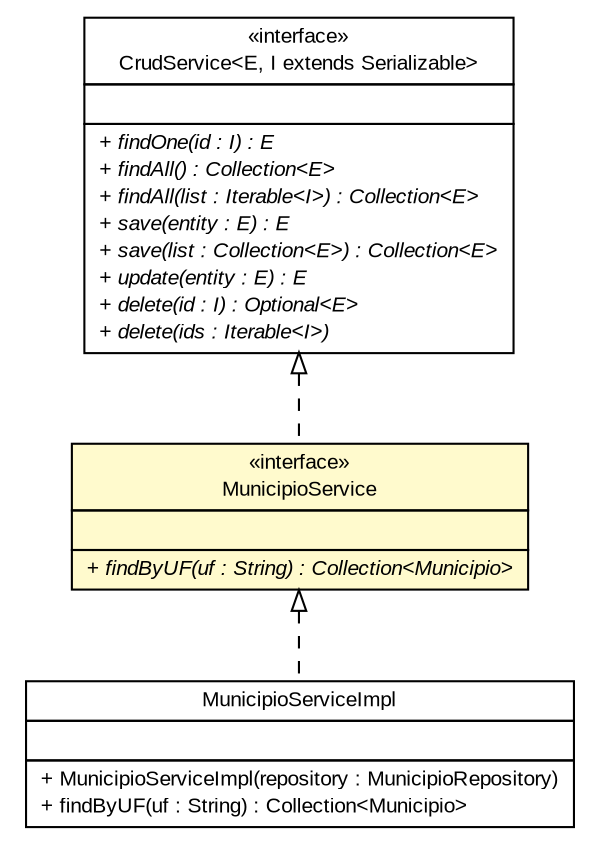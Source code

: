 #!/usr/local/bin/dot
#
# Class diagram 
# Generated by UMLGraph version R5_6 (http://www.umlgraph.org/)
#

digraph G {
	edge [fontname="arial",fontsize=10,labelfontname="arial",labelfontsize=10];
	node [fontname="arial",fontsize=10,shape=plaintext];
	nodesep=0.25;
	ranksep=0.5;
	// br.gov.to.sefaz.business.service.CrudService<E, I extends java.io.Serializable>
	c120212 [label=<<table title="br.gov.to.sefaz.business.service.CrudService" border="0" cellborder="1" cellspacing="0" cellpadding="2" port="p" href="../../../business/service/CrudService.html">
		<tr><td><table border="0" cellspacing="0" cellpadding="1">
<tr><td align="center" balign="center"> &#171;interface&#187; </td></tr>
<tr><td align="center" balign="center"> CrudService&lt;E, I extends Serializable&gt; </td></tr>
		</table></td></tr>
		<tr><td><table border="0" cellspacing="0" cellpadding="1">
<tr><td align="left" balign="left">  </td></tr>
		</table></td></tr>
		<tr><td><table border="0" cellspacing="0" cellpadding="1">
<tr><td align="left" balign="left"><font face="arial italic" point-size="10.0"> + findOne(id : I) : E </font></td></tr>
<tr><td align="left" balign="left"><font face="arial italic" point-size="10.0"> + findAll() : Collection&lt;E&gt; </font></td></tr>
<tr><td align="left" balign="left"><font face="arial italic" point-size="10.0"> + findAll(list : Iterable&lt;I&gt;) : Collection&lt;E&gt; </font></td></tr>
<tr><td align="left" balign="left"><font face="arial italic" point-size="10.0"> + save(entity : E) : E </font></td></tr>
<tr><td align="left" balign="left"><font face="arial italic" point-size="10.0"> + save(list : Collection&lt;E&gt;) : Collection&lt;E&gt; </font></td></tr>
<tr><td align="left" balign="left"><font face="arial italic" point-size="10.0"> + update(entity : E) : E </font></td></tr>
<tr><td align="left" balign="left"><font face="arial italic" point-size="10.0"> + delete(id : I) : Optional&lt;E&gt; </font></td></tr>
<tr><td align="left" balign="left"><font face="arial italic" point-size="10.0"> + delete(ids : Iterable&lt;I&gt;) </font></td></tr>
		</table></td></tr>
		</table>>, URL="../../../business/service/CrudService.html", fontname="arial", fontcolor="black", fontsize=10.0];
	// br.gov.to.sefaz.cat.business.service.MunicipioService
	c120370 [label=<<table title="br.gov.to.sefaz.cat.business.service.MunicipioService" border="0" cellborder="1" cellspacing="0" cellpadding="2" port="p" bgcolor="lemonChiffon" href="./MunicipioService.html">
		<tr><td><table border="0" cellspacing="0" cellpadding="1">
<tr><td align="center" balign="center"> &#171;interface&#187; </td></tr>
<tr><td align="center" balign="center"> MunicipioService </td></tr>
		</table></td></tr>
		<tr><td><table border="0" cellspacing="0" cellpadding="1">
<tr><td align="left" balign="left">  </td></tr>
		</table></td></tr>
		<tr><td><table border="0" cellspacing="0" cellpadding="1">
<tr><td align="left" balign="left"><font face="arial italic" point-size="10.0"> + findByUF(uf : String) : Collection&lt;Municipio&gt; </font></td></tr>
		</table></td></tr>
		</table>>, URL="./MunicipioService.html", fontname="arial", fontcolor="black", fontsize=10.0];
	// br.gov.to.sefaz.cat.business.service.impl.MunicipioServiceImpl
	c120373 [label=<<table title="br.gov.to.sefaz.cat.business.service.impl.MunicipioServiceImpl" border="0" cellborder="1" cellspacing="0" cellpadding="2" port="p" href="./impl/MunicipioServiceImpl.html">
		<tr><td><table border="0" cellspacing="0" cellpadding="1">
<tr><td align="center" balign="center"> MunicipioServiceImpl </td></tr>
		</table></td></tr>
		<tr><td><table border="0" cellspacing="0" cellpadding="1">
<tr><td align="left" balign="left">  </td></tr>
		</table></td></tr>
		<tr><td><table border="0" cellspacing="0" cellpadding="1">
<tr><td align="left" balign="left"> + MunicipioServiceImpl(repository : MunicipioRepository) </td></tr>
<tr><td align="left" balign="left"> + findByUF(uf : String) : Collection&lt;Municipio&gt; </td></tr>
		</table></td></tr>
		</table>>, URL="./impl/MunicipioServiceImpl.html", fontname="arial", fontcolor="black", fontsize=10.0];
	//br.gov.to.sefaz.cat.business.service.MunicipioService implements br.gov.to.sefaz.business.service.CrudService<E, I extends java.io.Serializable>
	c120212:p -> c120370:p [dir=back,arrowtail=empty,style=dashed];
	//br.gov.to.sefaz.cat.business.service.impl.MunicipioServiceImpl implements br.gov.to.sefaz.cat.business.service.MunicipioService
	c120370:p -> c120373:p [dir=back,arrowtail=empty,style=dashed];
}

